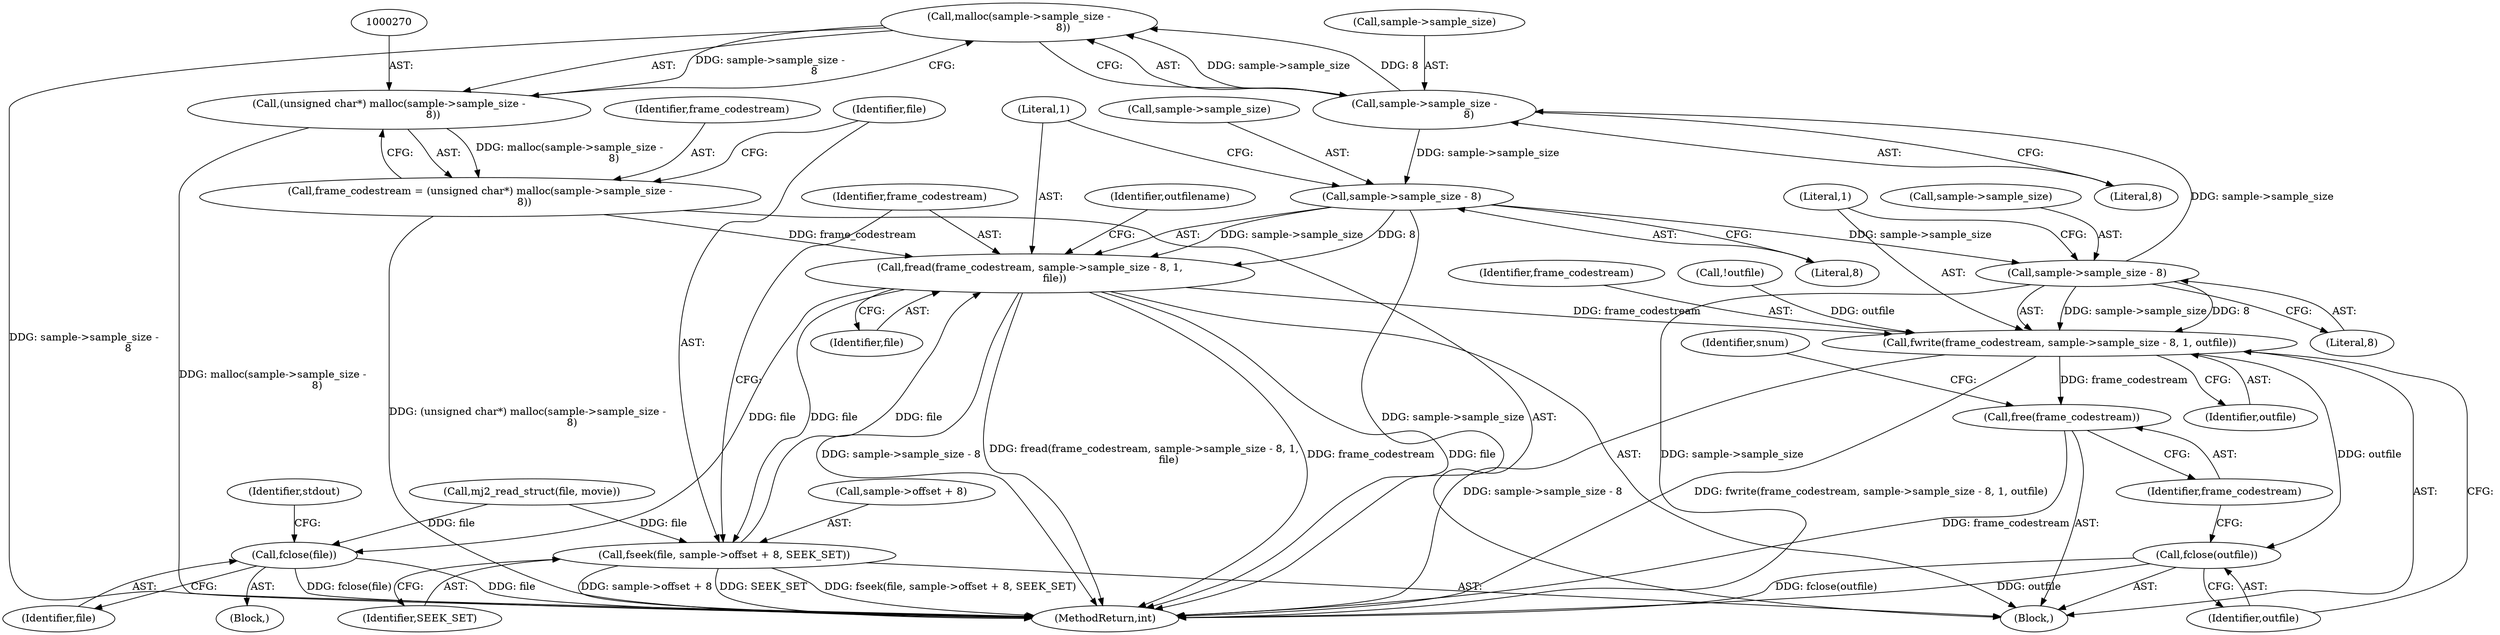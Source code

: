 digraph "0_openjpeg_6d8c0c06ee32dc03ba80acd48334e98728e56cf5@API" {
"1000271" [label="(Call,malloc(sample->sample_size -\n                           8))"];
"1000272" [label="(Call,sample->sample_size -\n                           8)"];
"1000318" [label="(Call,sample->sample_size - 8)"];
"1000287" [label="(Call,sample->sample_size - 8)"];
"1000269" [label="(Call,(unsigned char*) malloc(sample->sample_size -\n                           8))"];
"1000267" [label="(Call,frame_codestream = (unsigned char*) malloc(sample->sample_size -\n                           8))"];
"1000285" [label="(Call,fread(frame_codestream, sample->sample_size - 8, 1,\n               file))"];
"1000277" [label="(Call,fseek(file, sample->offset + 8, SEEK_SET))"];
"1000316" [label="(Call,fwrite(frame_codestream, sample->sample_size - 8, 1, outfile))"];
"1000325" [label="(Call,fclose(outfile))"];
"1000327" [label="(Call,free(frame_codestream))"];
"1000329" [label="(Call,fclose(file))"];
"1000257" [label="(Identifier,snum)"];
"1000284" [label="(Identifier,SEEK_SET)"];
"1000273" [label="(Call,sample->sample_size)"];
"1000258" [label="(Block,)"];
"1000286" [label="(Identifier,frame_codestream)"];
"1000291" [label="(Literal,8)"];
"1000328" [label="(Identifier,frame_codestream)"];
"1000316" [label="(Call,fwrite(frame_codestream, sample->sample_size - 8, 1, outfile))"];
"1000323" [label="(Literal,1)"];
"1000272" [label="(Call,sample->sample_size -\n                           8)"];
"1000271" [label="(Call,malloc(sample->sample_size -\n                           8))"];
"1000279" [label="(Call,sample->offset + 8)"];
"1000269" [label="(Call,(unsigned char*) malloc(sample->sample_size -\n                           8))"];
"1000293" [label="(Identifier,file)"];
"1000287" [label="(Call,sample->sample_size - 8)"];
"1000267" [label="(Call,frame_codestream = (unsigned char*) malloc(sample->sample_size -\n                           8))"];
"1000346" [label="(MethodReturn,int)"];
"1000317" [label="(Identifier,frame_codestream)"];
"1000277" [label="(Call,fseek(file, sample->offset + 8, SEEK_SET))"];
"1000330" [label="(Identifier,file)"];
"1000319" [label="(Call,sample->sample_size)"];
"1000292" [label="(Literal,1)"];
"1000295" [label="(Identifier,outfilename)"];
"1000211" [label="(Call,mj2_read_struct(file, movie))"];
"1000113" [label="(Block,)"];
"1000324" [label="(Identifier,outfile)"];
"1000288" [label="(Call,sample->sample_size)"];
"1000325" [label="(Call,fclose(outfile))"];
"1000318" [label="(Call,sample->sample_size - 8)"];
"1000276" [label="(Literal,8)"];
"1000278" [label="(Identifier,file)"];
"1000307" [label="(Call,!outfile)"];
"1000332" [label="(Identifier,stdout)"];
"1000329" [label="(Call,fclose(file))"];
"1000285" [label="(Call,fread(frame_codestream, sample->sample_size - 8, 1,\n               file))"];
"1000268" [label="(Identifier,frame_codestream)"];
"1000322" [label="(Literal,8)"];
"1000327" [label="(Call,free(frame_codestream))"];
"1000326" [label="(Identifier,outfile)"];
"1000271" -> "1000269"  [label="AST: "];
"1000271" -> "1000272"  [label="CFG: "];
"1000272" -> "1000271"  [label="AST: "];
"1000269" -> "1000271"  [label="CFG: "];
"1000271" -> "1000346"  [label="DDG: sample->sample_size -\n                           8"];
"1000271" -> "1000269"  [label="DDG: sample->sample_size -\n                           8"];
"1000272" -> "1000271"  [label="DDG: sample->sample_size"];
"1000272" -> "1000271"  [label="DDG: 8"];
"1000272" -> "1000276"  [label="CFG: "];
"1000273" -> "1000272"  [label="AST: "];
"1000276" -> "1000272"  [label="AST: "];
"1000318" -> "1000272"  [label="DDG: sample->sample_size"];
"1000272" -> "1000287"  [label="DDG: sample->sample_size"];
"1000318" -> "1000316"  [label="AST: "];
"1000318" -> "1000322"  [label="CFG: "];
"1000319" -> "1000318"  [label="AST: "];
"1000322" -> "1000318"  [label="AST: "];
"1000323" -> "1000318"  [label="CFG: "];
"1000318" -> "1000346"  [label="DDG: sample->sample_size"];
"1000318" -> "1000316"  [label="DDG: sample->sample_size"];
"1000318" -> "1000316"  [label="DDG: 8"];
"1000287" -> "1000318"  [label="DDG: sample->sample_size"];
"1000287" -> "1000285"  [label="AST: "];
"1000287" -> "1000291"  [label="CFG: "];
"1000288" -> "1000287"  [label="AST: "];
"1000291" -> "1000287"  [label="AST: "];
"1000292" -> "1000287"  [label="CFG: "];
"1000287" -> "1000346"  [label="DDG: sample->sample_size"];
"1000287" -> "1000285"  [label="DDG: sample->sample_size"];
"1000287" -> "1000285"  [label="DDG: 8"];
"1000269" -> "1000267"  [label="AST: "];
"1000270" -> "1000269"  [label="AST: "];
"1000267" -> "1000269"  [label="CFG: "];
"1000269" -> "1000346"  [label="DDG: malloc(sample->sample_size -\n                           8)"];
"1000269" -> "1000267"  [label="DDG: malloc(sample->sample_size -\n                           8)"];
"1000267" -> "1000258"  [label="AST: "];
"1000268" -> "1000267"  [label="AST: "];
"1000278" -> "1000267"  [label="CFG: "];
"1000267" -> "1000346"  [label="DDG: (unsigned char*) malloc(sample->sample_size -\n                           8)"];
"1000267" -> "1000285"  [label="DDG: frame_codestream"];
"1000285" -> "1000258"  [label="AST: "];
"1000285" -> "1000293"  [label="CFG: "];
"1000286" -> "1000285"  [label="AST: "];
"1000292" -> "1000285"  [label="AST: "];
"1000293" -> "1000285"  [label="AST: "];
"1000295" -> "1000285"  [label="CFG: "];
"1000285" -> "1000346"  [label="DDG: fread(frame_codestream, sample->sample_size - 8, 1,\n               file)"];
"1000285" -> "1000346"  [label="DDG: frame_codestream"];
"1000285" -> "1000346"  [label="DDG: file"];
"1000285" -> "1000346"  [label="DDG: sample->sample_size - 8"];
"1000285" -> "1000277"  [label="DDG: file"];
"1000277" -> "1000285"  [label="DDG: file"];
"1000285" -> "1000316"  [label="DDG: frame_codestream"];
"1000285" -> "1000329"  [label="DDG: file"];
"1000277" -> "1000258"  [label="AST: "];
"1000277" -> "1000284"  [label="CFG: "];
"1000278" -> "1000277"  [label="AST: "];
"1000279" -> "1000277"  [label="AST: "];
"1000284" -> "1000277"  [label="AST: "];
"1000286" -> "1000277"  [label="CFG: "];
"1000277" -> "1000346"  [label="DDG: SEEK_SET"];
"1000277" -> "1000346"  [label="DDG: fseek(file, sample->offset + 8, SEEK_SET)"];
"1000277" -> "1000346"  [label="DDG: sample->offset + 8"];
"1000211" -> "1000277"  [label="DDG: file"];
"1000316" -> "1000258"  [label="AST: "];
"1000316" -> "1000324"  [label="CFG: "];
"1000317" -> "1000316"  [label="AST: "];
"1000323" -> "1000316"  [label="AST: "];
"1000324" -> "1000316"  [label="AST: "];
"1000326" -> "1000316"  [label="CFG: "];
"1000316" -> "1000346"  [label="DDG: fwrite(frame_codestream, sample->sample_size - 8, 1, outfile)"];
"1000316" -> "1000346"  [label="DDG: sample->sample_size - 8"];
"1000307" -> "1000316"  [label="DDG: outfile"];
"1000316" -> "1000325"  [label="DDG: outfile"];
"1000316" -> "1000327"  [label="DDG: frame_codestream"];
"1000325" -> "1000258"  [label="AST: "];
"1000325" -> "1000326"  [label="CFG: "];
"1000326" -> "1000325"  [label="AST: "];
"1000328" -> "1000325"  [label="CFG: "];
"1000325" -> "1000346"  [label="DDG: outfile"];
"1000325" -> "1000346"  [label="DDG: fclose(outfile)"];
"1000327" -> "1000258"  [label="AST: "];
"1000327" -> "1000328"  [label="CFG: "];
"1000328" -> "1000327"  [label="AST: "];
"1000257" -> "1000327"  [label="CFG: "];
"1000327" -> "1000346"  [label="DDG: frame_codestream"];
"1000329" -> "1000113"  [label="AST: "];
"1000329" -> "1000330"  [label="CFG: "];
"1000330" -> "1000329"  [label="AST: "];
"1000332" -> "1000329"  [label="CFG: "];
"1000329" -> "1000346"  [label="DDG: fclose(file)"];
"1000329" -> "1000346"  [label="DDG: file"];
"1000211" -> "1000329"  [label="DDG: file"];
}
